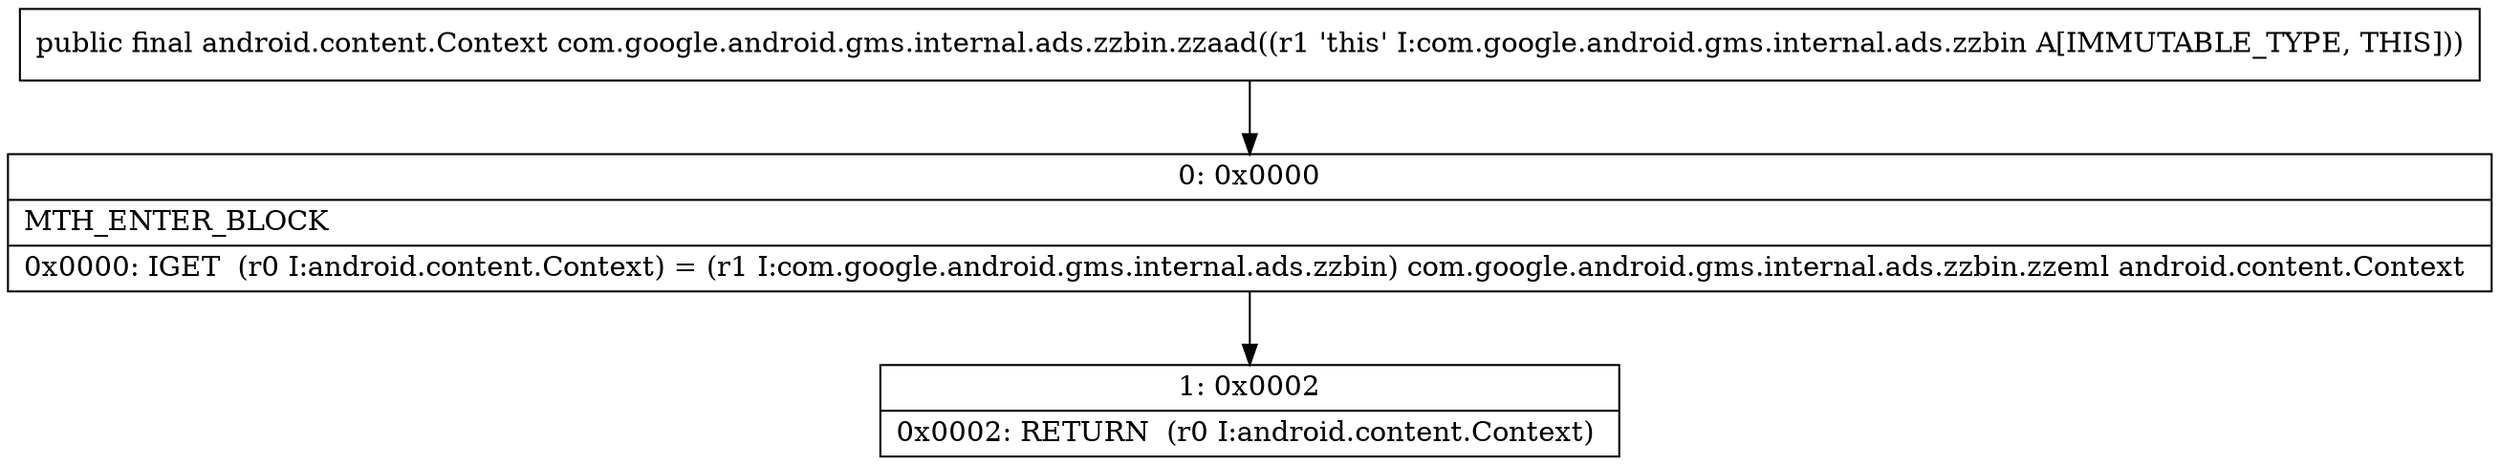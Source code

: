 digraph "CFG forcom.google.android.gms.internal.ads.zzbin.zzaad()Landroid\/content\/Context;" {
Node_0 [shape=record,label="{0\:\ 0x0000|MTH_ENTER_BLOCK\l|0x0000: IGET  (r0 I:android.content.Context) = (r1 I:com.google.android.gms.internal.ads.zzbin) com.google.android.gms.internal.ads.zzbin.zzeml android.content.Context \l}"];
Node_1 [shape=record,label="{1\:\ 0x0002|0x0002: RETURN  (r0 I:android.content.Context) \l}"];
MethodNode[shape=record,label="{public final android.content.Context com.google.android.gms.internal.ads.zzbin.zzaad((r1 'this' I:com.google.android.gms.internal.ads.zzbin A[IMMUTABLE_TYPE, THIS])) }"];
MethodNode -> Node_0;
Node_0 -> Node_1;
}

